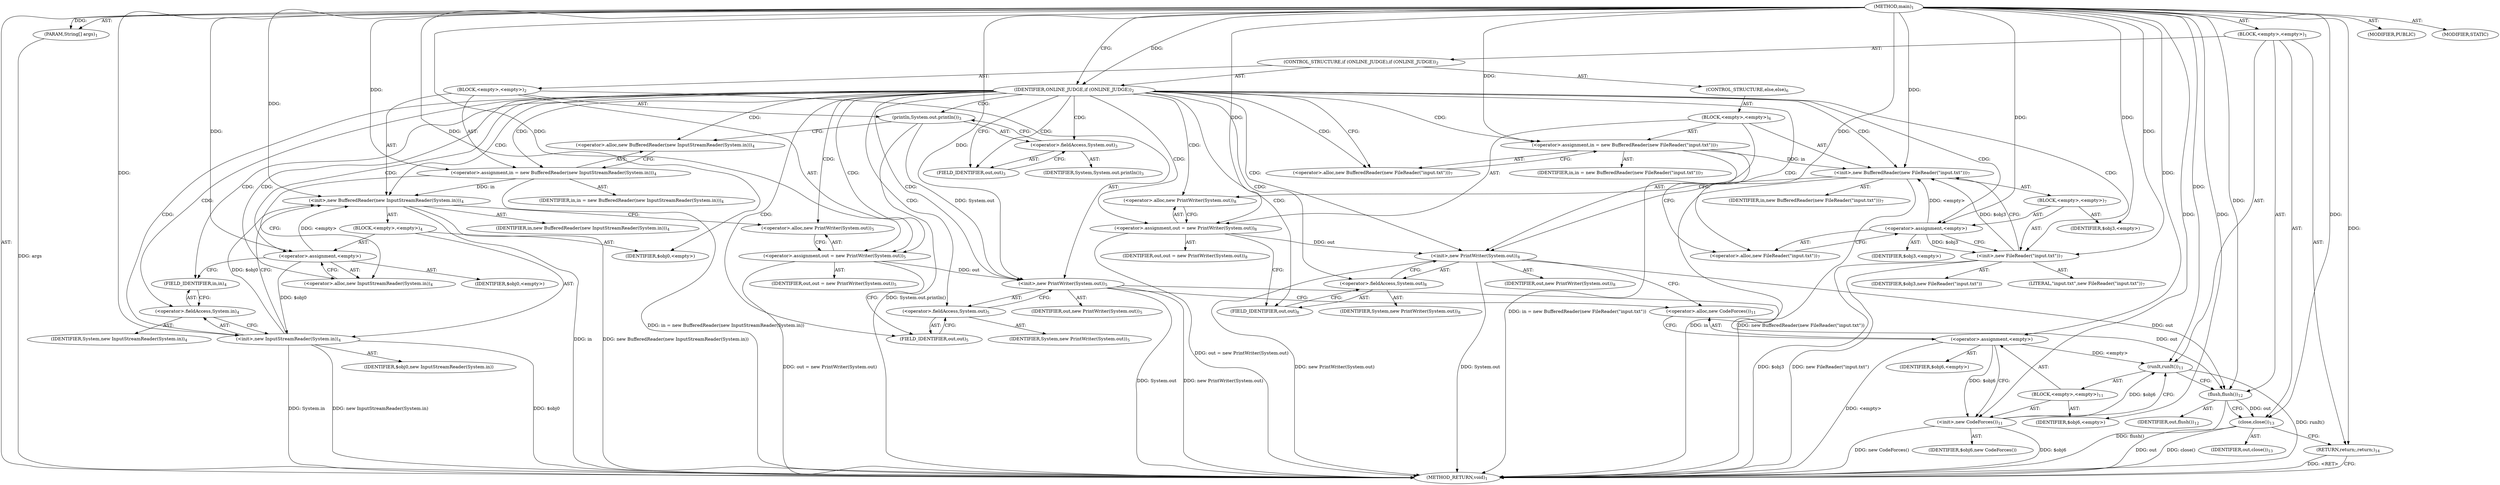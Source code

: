 digraph "main" {  
"17" [label = <(METHOD,main)<SUB>1</SUB>> ]
"18" [label = <(PARAM,String[] args)<SUB>1</SUB>> ]
"19" [label = <(BLOCK,&lt;empty&gt;,&lt;empty&gt;)<SUB>1</SUB>> ]
"20" [label = <(CONTROL_STRUCTURE,if (ONLINE_JUDGE),if (ONLINE_JUDGE))<SUB>2</SUB>> ]
"21" [label = <(IDENTIFIER,ONLINE_JUDGE,if (ONLINE_JUDGE))<SUB>2</SUB>> ]
"22" [label = <(BLOCK,&lt;empty&gt;,&lt;empty&gt;)<SUB>2</SUB>> ]
"23" [label = <(println,System.out.println())<SUB>3</SUB>> ]
"24" [label = <(&lt;operator&gt;.fieldAccess,System.out)<SUB>3</SUB>> ]
"25" [label = <(IDENTIFIER,System,System.out.println())<SUB>3</SUB>> ]
"26" [label = <(FIELD_IDENTIFIER,out,out)<SUB>3</SUB>> ]
"27" [label = <(&lt;operator&gt;.assignment,in = new BufferedReader(new InputStreamReader(System.in)))<SUB>4</SUB>> ]
"28" [label = <(IDENTIFIER,in,in = new BufferedReader(new InputStreamReader(System.in)))<SUB>4</SUB>> ]
"29" [label = <(&lt;operator&gt;.alloc,new BufferedReader(new InputStreamReader(System.in)))<SUB>4</SUB>> ]
"30" [label = <(&lt;init&gt;,new BufferedReader(new InputStreamReader(System.in)))<SUB>4</SUB>> ]
"31" [label = <(IDENTIFIER,in,new BufferedReader(new InputStreamReader(System.in)))<SUB>4</SUB>> ]
"32" [label = <(BLOCK,&lt;empty&gt;,&lt;empty&gt;)<SUB>4</SUB>> ]
"33" [label = <(&lt;operator&gt;.assignment,&lt;empty&gt;)> ]
"34" [label = <(IDENTIFIER,$obj0,&lt;empty&gt;)> ]
"35" [label = <(&lt;operator&gt;.alloc,new InputStreamReader(System.in))<SUB>4</SUB>> ]
"36" [label = <(&lt;init&gt;,new InputStreamReader(System.in))<SUB>4</SUB>> ]
"37" [label = <(IDENTIFIER,$obj0,new InputStreamReader(System.in))> ]
"38" [label = <(&lt;operator&gt;.fieldAccess,System.in)<SUB>4</SUB>> ]
"39" [label = <(IDENTIFIER,System,new InputStreamReader(System.in))<SUB>4</SUB>> ]
"40" [label = <(FIELD_IDENTIFIER,in,in)<SUB>4</SUB>> ]
"41" [label = <(IDENTIFIER,$obj0,&lt;empty&gt;)> ]
"42" [label = <(&lt;operator&gt;.assignment,out = new PrintWriter(System.out))<SUB>5</SUB>> ]
"43" [label = <(IDENTIFIER,out,out = new PrintWriter(System.out))<SUB>5</SUB>> ]
"44" [label = <(&lt;operator&gt;.alloc,new PrintWriter(System.out))<SUB>5</SUB>> ]
"45" [label = <(&lt;init&gt;,new PrintWriter(System.out))<SUB>5</SUB>> ]
"46" [label = <(IDENTIFIER,out,new PrintWriter(System.out))<SUB>5</SUB>> ]
"47" [label = <(&lt;operator&gt;.fieldAccess,System.out)<SUB>5</SUB>> ]
"48" [label = <(IDENTIFIER,System,new PrintWriter(System.out))<SUB>5</SUB>> ]
"49" [label = <(FIELD_IDENTIFIER,out,out)<SUB>5</SUB>> ]
"50" [label = <(CONTROL_STRUCTURE,else,else)<SUB>6</SUB>> ]
"51" [label = <(BLOCK,&lt;empty&gt;,&lt;empty&gt;)<SUB>6</SUB>> ]
"52" [label = <(&lt;operator&gt;.assignment,in = new BufferedReader(new FileReader(&quot;input.txt&quot;)))<SUB>7</SUB>> ]
"53" [label = <(IDENTIFIER,in,in = new BufferedReader(new FileReader(&quot;input.txt&quot;)))<SUB>7</SUB>> ]
"54" [label = <(&lt;operator&gt;.alloc,new BufferedReader(new FileReader(&quot;input.txt&quot;)))<SUB>7</SUB>> ]
"55" [label = <(&lt;init&gt;,new BufferedReader(new FileReader(&quot;input.txt&quot;)))<SUB>7</SUB>> ]
"56" [label = <(IDENTIFIER,in,new BufferedReader(new FileReader(&quot;input.txt&quot;)))<SUB>7</SUB>> ]
"57" [label = <(BLOCK,&lt;empty&gt;,&lt;empty&gt;)<SUB>7</SUB>> ]
"58" [label = <(&lt;operator&gt;.assignment,&lt;empty&gt;)> ]
"59" [label = <(IDENTIFIER,$obj3,&lt;empty&gt;)> ]
"60" [label = <(&lt;operator&gt;.alloc,new FileReader(&quot;input.txt&quot;))<SUB>7</SUB>> ]
"61" [label = <(&lt;init&gt;,new FileReader(&quot;input.txt&quot;))<SUB>7</SUB>> ]
"62" [label = <(IDENTIFIER,$obj3,new FileReader(&quot;input.txt&quot;))> ]
"63" [label = <(LITERAL,&quot;input.txt&quot;,new FileReader(&quot;input.txt&quot;))<SUB>7</SUB>> ]
"64" [label = <(IDENTIFIER,$obj3,&lt;empty&gt;)> ]
"65" [label = <(&lt;operator&gt;.assignment,out = new PrintWriter(System.out))<SUB>8</SUB>> ]
"66" [label = <(IDENTIFIER,out,out = new PrintWriter(System.out))<SUB>8</SUB>> ]
"67" [label = <(&lt;operator&gt;.alloc,new PrintWriter(System.out))<SUB>8</SUB>> ]
"68" [label = <(&lt;init&gt;,new PrintWriter(System.out))<SUB>8</SUB>> ]
"69" [label = <(IDENTIFIER,out,new PrintWriter(System.out))<SUB>8</SUB>> ]
"70" [label = <(&lt;operator&gt;.fieldAccess,System.out)<SUB>8</SUB>> ]
"71" [label = <(IDENTIFIER,System,new PrintWriter(System.out))<SUB>8</SUB>> ]
"72" [label = <(FIELD_IDENTIFIER,out,out)<SUB>8</SUB>> ]
"73" [label = <(runIt,runIt())<SUB>11</SUB>> ]
"74" [label = <(BLOCK,&lt;empty&gt;,&lt;empty&gt;)<SUB>11</SUB>> ]
"75" [label = <(&lt;operator&gt;.assignment,&lt;empty&gt;)> ]
"76" [label = <(IDENTIFIER,$obj6,&lt;empty&gt;)> ]
"77" [label = <(&lt;operator&gt;.alloc,new CodeForces())<SUB>11</SUB>> ]
"78" [label = <(&lt;init&gt;,new CodeForces())<SUB>11</SUB>> ]
"79" [label = <(IDENTIFIER,$obj6,new CodeForces())> ]
"80" [label = <(IDENTIFIER,$obj6,&lt;empty&gt;)> ]
"81" [label = <(flush,flush())<SUB>12</SUB>> ]
"82" [label = <(IDENTIFIER,out,flush())<SUB>12</SUB>> ]
"83" [label = <(close,close())<SUB>13</SUB>> ]
"84" [label = <(IDENTIFIER,out,close())<SUB>13</SUB>> ]
"85" [label = <(RETURN,return;,return;)<SUB>14</SUB>> ]
"86" [label = <(MODIFIER,PUBLIC)> ]
"87" [label = <(MODIFIER,STATIC)> ]
"88" [label = <(METHOD_RETURN,void)<SUB>1</SUB>> ]
  "17" -> "18"  [ label = "AST: "] 
  "17" -> "19"  [ label = "AST: "] 
  "17" -> "86"  [ label = "AST: "] 
  "17" -> "87"  [ label = "AST: "] 
  "17" -> "88"  [ label = "AST: "] 
  "19" -> "20"  [ label = "AST: "] 
  "19" -> "73"  [ label = "AST: "] 
  "19" -> "81"  [ label = "AST: "] 
  "19" -> "83"  [ label = "AST: "] 
  "19" -> "85"  [ label = "AST: "] 
  "20" -> "21"  [ label = "AST: "] 
  "20" -> "22"  [ label = "AST: "] 
  "20" -> "50"  [ label = "AST: "] 
  "22" -> "23"  [ label = "AST: "] 
  "22" -> "27"  [ label = "AST: "] 
  "22" -> "30"  [ label = "AST: "] 
  "22" -> "42"  [ label = "AST: "] 
  "22" -> "45"  [ label = "AST: "] 
  "23" -> "24"  [ label = "AST: "] 
  "24" -> "25"  [ label = "AST: "] 
  "24" -> "26"  [ label = "AST: "] 
  "27" -> "28"  [ label = "AST: "] 
  "27" -> "29"  [ label = "AST: "] 
  "30" -> "31"  [ label = "AST: "] 
  "30" -> "32"  [ label = "AST: "] 
  "32" -> "33"  [ label = "AST: "] 
  "32" -> "36"  [ label = "AST: "] 
  "32" -> "41"  [ label = "AST: "] 
  "33" -> "34"  [ label = "AST: "] 
  "33" -> "35"  [ label = "AST: "] 
  "36" -> "37"  [ label = "AST: "] 
  "36" -> "38"  [ label = "AST: "] 
  "38" -> "39"  [ label = "AST: "] 
  "38" -> "40"  [ label = "AST: "] 
  "42" -> "43"  [ label = "AST: "] 
  "42" -> "44"  [ label = "AST: "] 
  "45" -> "46"  [ label = "AST: "] 
  "45" -> "47"  [ label = "AST: "] 
  "47" -> "48"  [ label = "AST: "] 
  "47" -> "49"  [ label = "AST: "] 
  "50" -> "51"  [ label = "AST: "] 
  "51" -> "52"  [ label = "AST: "] 
  "51" -> "55"  [ label = "AST: "] 
  "51" -> "65"  [ label = "AST: "] 
  "51" -> "68"  [ label = "AST: "] 
  "52" -> "53"  [ label = "AST: "] 
  "52" -> "54"  [ label = "AST: "] 
  "55" -> "56"  [ label = "AST: "] 
  "55" -> "57"  [ label = "AST: "] 
  "57" -> "58"  [ label = "AST: "] 
  "57" -> "61"  [ label = "AST: "] 
  "57" -> "64"  [ label = "AST: "] 
  "58" -> "59"  [ label = "AST: "] 
  "58" -> "60"  [ label = "AST: "] 
  "61" -> "62"  [ label = "AST: "] 
  "61" -> "63"  [ label = "AST: "] 
  "65" -> "66"  [ label = "AST: "] 
  "65" -> "67"  [ label = "AST: "] 
  "68" -> "69"  [ label = "AST: "] 
  "68" -> "70"  [ label = "AST: "] 
  "70" -> "71"  [ label = "AST: "] 
  "70" -> "72"  [ label = "AST: "] 
  "73" -> "74"  [ label = "AST: "] 
  "74" -> "75"  [ label = "AST: "] 
  "74" -> "78"  [ label = "AST: "] 
  "74" -> "80"  [ label = "AST: "] 
  "75" -> "76"  [ label = "AST: "] 
  "75" -> "77"  [ label = "AST: "] 
  "78" -> "79"  [ label = "AST: "] 
  "81" -> "82"  [ label = "AST: "] 
  "83" -> "84"  [ label = "AST: "] 
  "73" -> "81"  [ label = "CFG: "] 
  "81" -> "83"  [ label = "CFG: "] 
  "83" -> "85"  [ label = "CFG: "] 
  "85" -> "88"  [ label = "CFG: "] 
  "21" -> "26"  [ label = "CFG: "] 
  "21" -> "54"  [ label = "CFG: "] 
  "23" -> "29"  [ label = "CFG: "] 
  "27" -> "35"  [ label = "CFG: "] 
  "30" -> "44"  [ label = "CFG: "] 
  "42" -> "49"  [ label = "CFG: "] 
  "45" -> "77"  [ label = "CFG: "] 
  "75" -> "78"  [ label = "CFG: "] 
  "78" -> "73"  [ label = "CFG: "] 
  "24" -> "23"  [ label = "CFG: "] 
  "29" -> "27"  [ label = "CFG: "] 
  "44" -> "42"  [ label = "CFG: "] 
  "47" -> "45"  [ label = "CFG: "] 
  "52" -> "60"  [ label = "CFG: "] 
  "55" -> "67"  [ label = "CFG: "] 
  "65" -> "72"  [ label = "CFG: "] 
  "68" -> "77"  [ label = "CFG: "] 
  "77" -> "75"  [ label = "CFG: "] 
  "26" -> "24"  [ label = "CFG: "] 
  "33" -> "40"  [ label = "CFG: "] 
  "36" -> "30"  [ label = "CFG: "] 
  "49" -> "47"  [ label = "CFG: "] 
  "54" -> "52"  [ label = "CFG: "] 
  "67" -> "65"  [ label = "CFG: "] 
  "70" -> "68"  [ label = "CFG: "] 
  "35" -> "33"  [ label = "CFG: "] 
  "38" -> "36"  [ label = "CFG: "] 
  "58" -> "61"  [ label = "CFG: "] 
  "61" -> "55"  [ label = "CFG: "] 
  "72" -> "70"  [ label = "CFG: "] 
  "40" -> "38"  [ label = "CFG: "] 
  "60" -> "58"  [ label = "CFG: "] 
  "17" -> "21"  [ label = "CFG: "] 
  "85" -> "88"  [ label = "DDG: &lt;RET&gt;"] 
  "18" -> "88"  [ label = "DDG: args"] 
  "52" -> "88"  [ label = "DDG: in = new BufferedReader(new FileReader(&quot;input.txt&quot;))"] 
  "55" -> "88"  [ label = "DDG: in"] 
  "61" -> "88"  [ label = "DDG: $obj3"] 
  "61" -> "88"  [ label = "DDG: new FileReader(&quot;input.txt&quot;)"] 
  "55" -> "88"  [ label = "DDG: new BufferedReader(new FileReader(&quot;input.txt&quot;))"] 
  "65" -> "88"  [ label = "DDG: out = new PrintWriter(System.out)"] 
  "68" -> "88"  [ label = "DDG: System.out"] 
  "68" -> "88"  [ label = "DDG: new PrintWriter(System.out)"] 
  "23" -> "88"  [ label = "DDG: System.out.println()"] 
  "27" -> "88"  [ label = "DDG: in = new BufferedReader(new InputStreamReader(System.in))"] 
  "30" -> "88"  [ label = "DDG: in"] 
  "36" -> "88"  [ label = "DDG: $obj0"] 
  "36" -> "88"  [ label = "DDG: System.in"] 
  "36" -> "88"  [ label = "DDG: new InputStreamReader(System.in)"] 
  "30" -> "88"  [ label = "DDG: new BufferedReader(new InputStreamReader(System.in))"] 
  "42" -> "88"  [ label = "DDG: out = new PrintWriter(System.out)"] 
  "45" -> "88"  [ label = "DDG: System.out"] 
  "45" -> "88"  [ label = "DDG: new PrintWriter(System.out)"] 
  "75" -> "88"  [ label = "DDG: &lt;empty&gt;"] 
  "78" -> "88"  [ label = "DDG: $obj6"] 
  "78" -> "88"  [ label = "DDG: new CodeForces()"] 
  "73" -> "88"  [ label = "DDG: runIt()"] 
  "81" -> "88"  [ label = "DDG: flush()"] 
  "83" -> "88"  [ label = "DDG: out"] 
  "83" -> "88"  [ label = "DDG: close()"] 
  "17" -> "18"  [ label = "DDG: "] 
  "17" -> "85"  [ label = "DDG: "] 
  "17" -> "21"  [ label = "DDG: "] 
  "75" -> "73"  [ label = "DDG: &lt;empty&gt;"] 
  "78" -> "73"  [ label = "DDG: $obj6"] 
  "17" -> "73"  [ label = "DDG: "] 
  "68" -> "81"  [ label = "DDG: out"] 
  "45" -> "81"  [ label = "DDG: out"] 
  "17" -> "81"  [ label = "DDG: "] 
  "81" -> "83"  [ label = "DDG: out"] 
  "17" -> "83"  [ label = "DDG: "] 
  "17" -> "27"  [ label = "DDG: "] 
  "17" -> "42"  [ label = "DDG: "] 
  "17" -> "75"  [ label = "DDG: "] 
  "17" -> "80"  [ label = "DDG: "] 
  "27" -> "30"  [ label = "DDG: in"] 
  "17" -> "30"  [ label = "DDG: "] 
  "33" -> "30"  [ label = "DDG: &lt;empty&gt;"] 
  "36" -> "30"  [ label = "DDG: $obj0"] 
  "42" -> "45"  [ label = "DDG: out"] 
  "17" -> "45"  [ label = "DDG: "] 
  "23" -> "45"  [ label = "DDG: System.out"] 
  "17" -> "52"  [ label = "DDG: "] 
  "17" -> "65"  [ label = "DDG: "] 
  "75" -> "78"  [ label = "DDG: $obj6"] 
  "17" -> "78"  [ label = "DDG: "] 
  "17" -> "33"  [ label = "DDG: "] 
  "17" -> "41"  [ label = "DDG: "] 
  "52" -> "55"  [ label = "DDG: in"] 
  "17" -> "55"  [ label = "DDG: "] 
  "58" -> "55"  [ label = "DDG: &lt;empty&gt;"] 
  "61" -> "55"  [ label = "DDG: $obj3"] 
  "65" -> "68"  [ label = "DDG: out"] 
  "17" -> "68"  [ label = "DDG: "] 
  "33" -> "36"  [ label = "DDG: $obj0"] 
  "17" -> "36"  [ label = "DDG: "] 
  "17" -> "58"  [ label = "DDG: "] 
  "17" -> "64"  [ label = "DDG: "] 
  "58" -> "61"  [ label = "DDG: $obj3"] 
  "17" -> "61"  [ label = "DDG: "] 
  "21" -> "47"  [ label = "CDG: "] 
  "21" -> "30"  [ label = "CDG: "] 
  "21" -> "68"  [ label = "CDG: "] 
  "21" -> "49"  [ label = "CDG: "] 
  "21" -> "60"  [ label = "CDG: "] 
  "21" -> "26"  [ label = "CDG: "] 
  "21" -> "42"  [ label = "CDG: "] 
  "21" -> "52"  [ label = "CDG: "] 
  "21" -> "38"  [ label = "CDG: "] 
  "21" -> "72"  [ label = "CDG: "] 
  "21" -> "67"  [ label = "CDG: "] 
  "21" -> "45"  [ label = "CDG: "] 
  "21" -> "27"  [ label = "CDG: "] 
  "21" -> "40"  [ label = "CDG: "] 
  "21" -> "29"  [ label = "CDG: "] 
  "21" -> "65"  [ label = "CDG: "] 
  "21" -> "44"  [ label = "CDG: "] 
  "21" -> "35"  [ label = "CDG: "] 
  "21" -> "54"  [ label = "CDG: "] 
  "21" -> "24"  [ label = "CDG: "] 
  "21" -> "58"  [ label = "CDG: "] 
  "21" -> "33"  [ label = "CDG: "] 
  "21" -> "61"  [ label = "CDG: "] 
  "21" -> "23"  [ label = "CDG: "] 
  "21" -> "36"  [ label = "CDG: "] 
  "21" -> "70"  [ label = "CDG: "] 
  "21" -> "55"  [ label = "CDG: "] 
}
